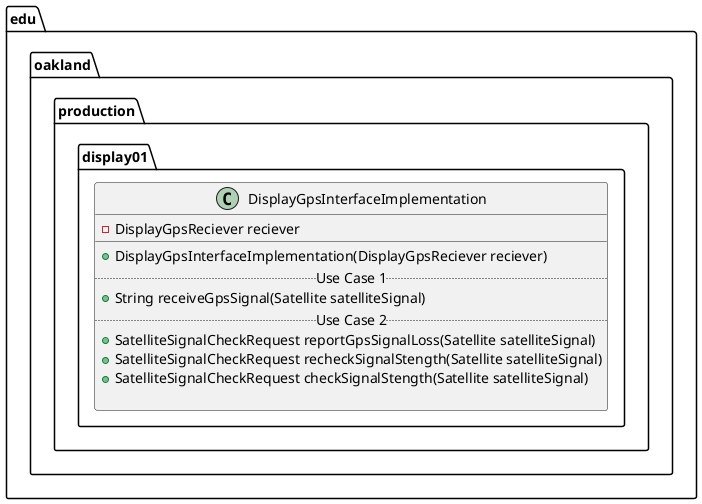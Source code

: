 @startuml DisplayGpsInterfaceImplementation


package edu.oakland.production.display01 {
    class DisplayGpsInterfaceImplementation {
        - DisplayGpsReciever reciever
        __
        + DisplayGpsInterfaceImplementation(DisplayGpsReciever reciever)
        .. Use Case 1 ..
        + String receiveGpsSignal(Satellite satelliteSignal)
        .. Use Case 2 ..
        + SatelliteSignalCheckRequest reportGpsSignalLoss(Satellite satelliteSignal)
        + SatelliteSignalCheckRequest recheckSignalStength(Satellite satelliteSignal)
        + SatelliteSignalCheckRequest checkSignalStength(Satellite satelliteSignal)
        
    }
}

@enduml
